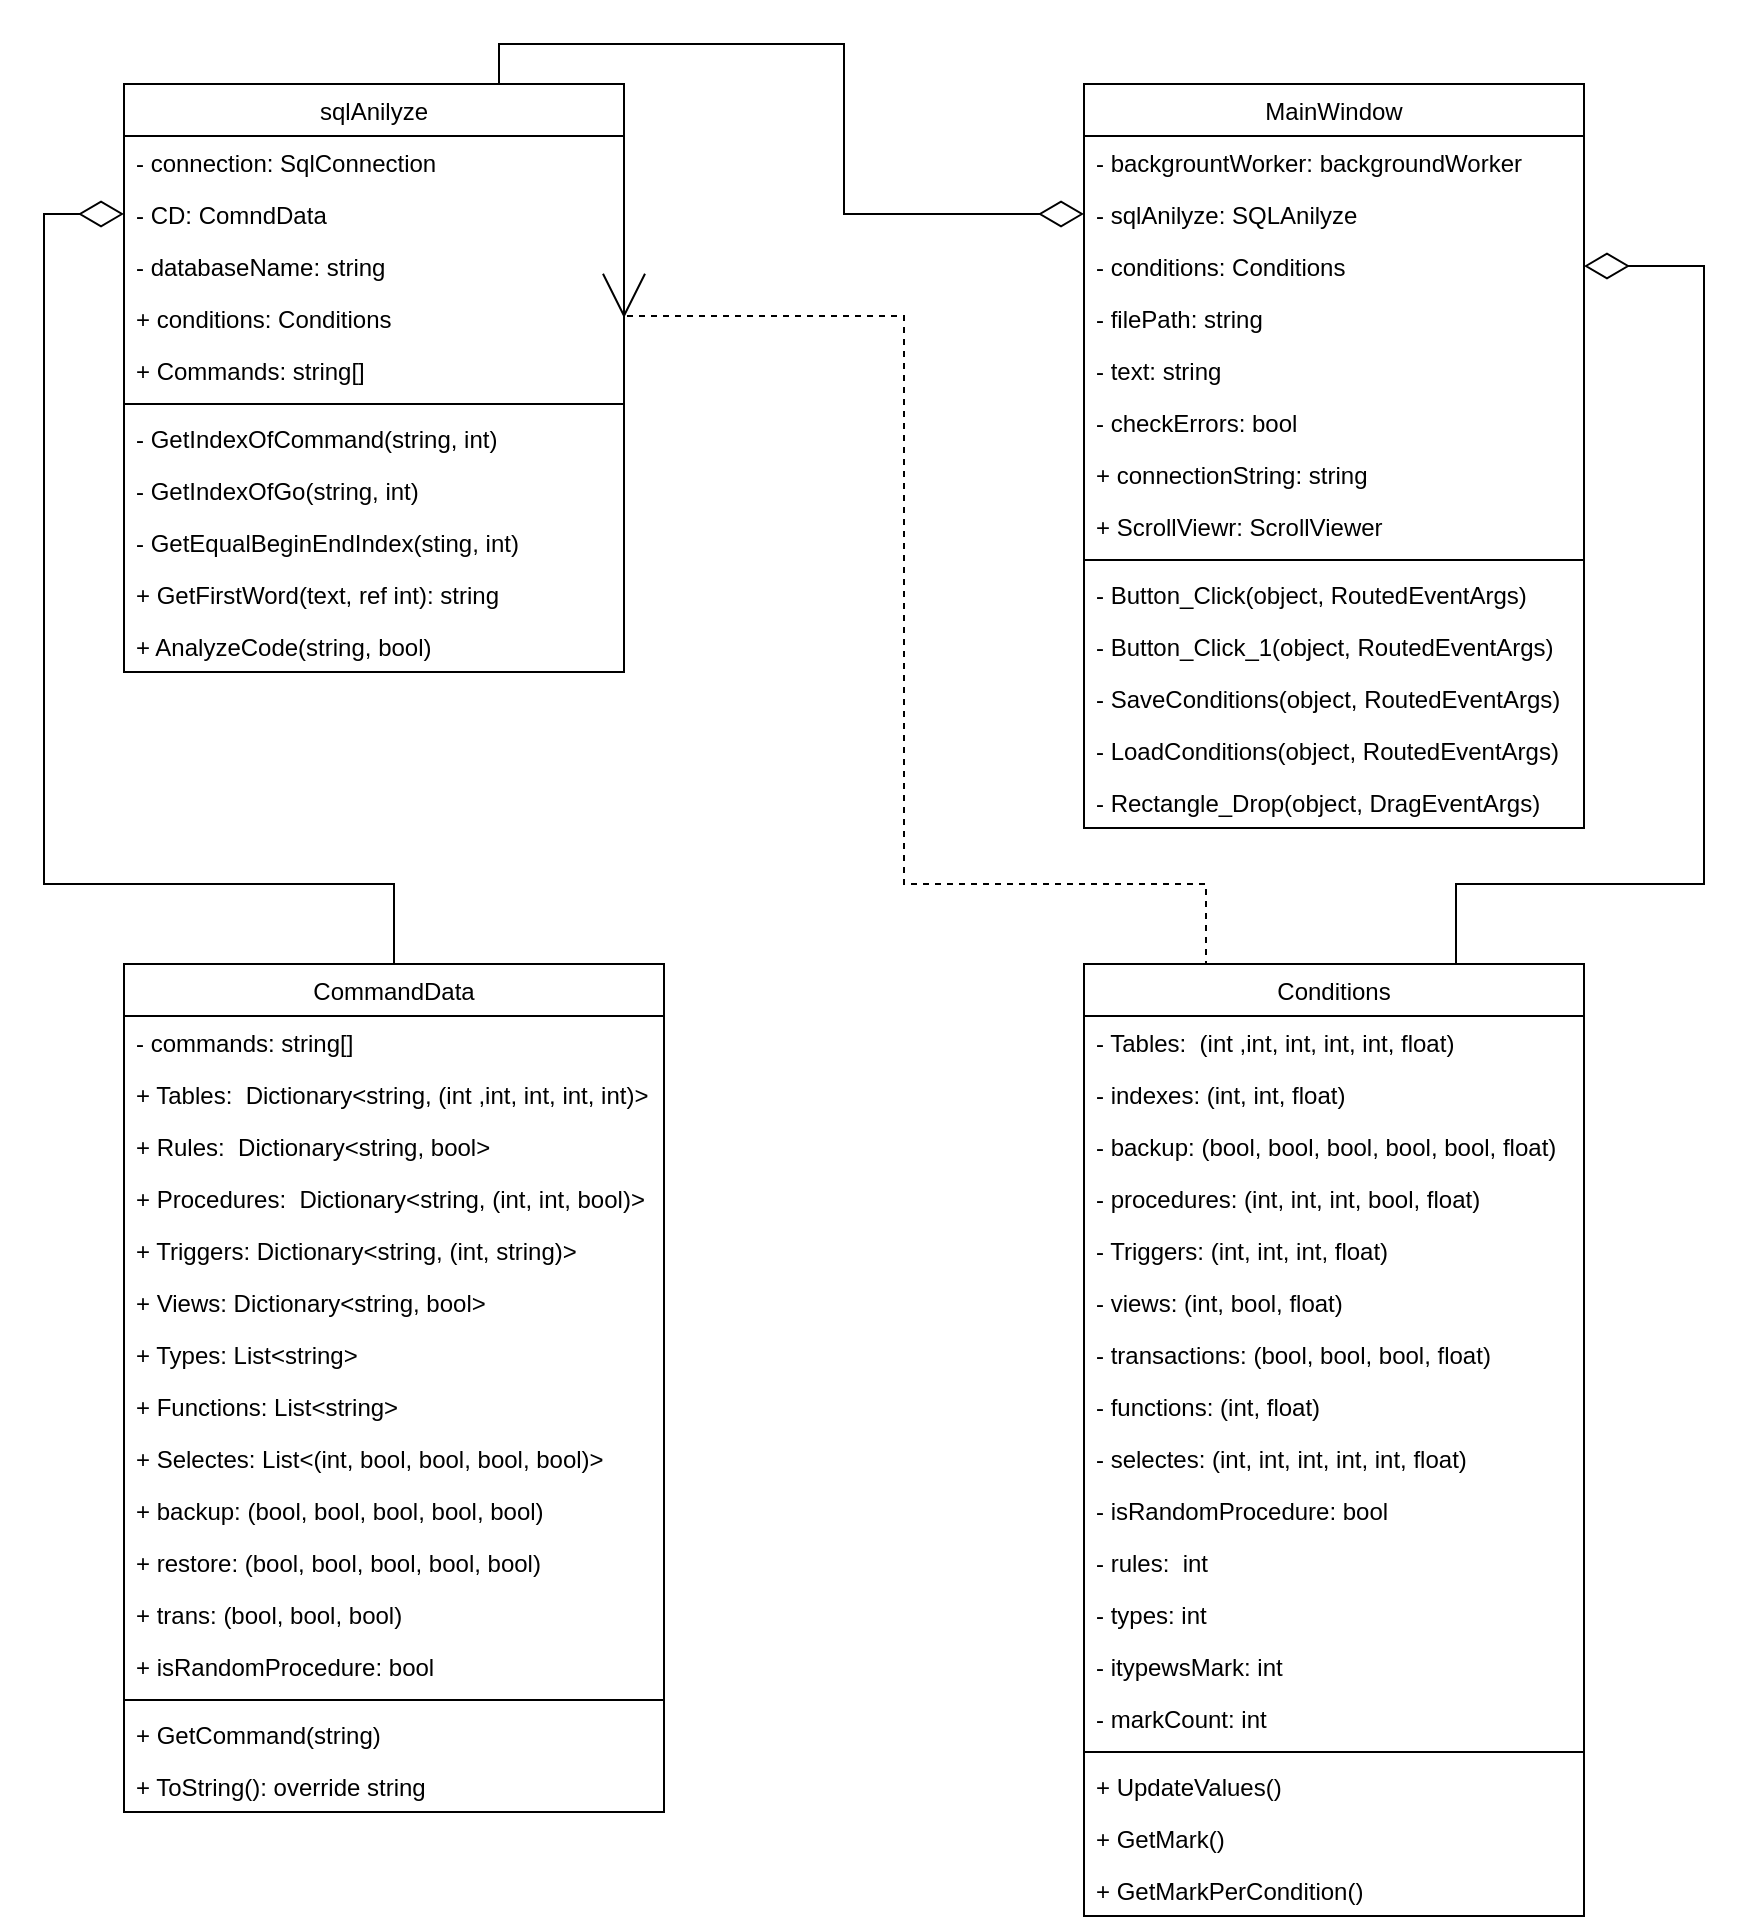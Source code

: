 <mxfile version="12.4.3" type="github" pages="1">
  <diagram id="susNYxtDKehkw5j3yX_A" name="Page-1">
    <mxGraphModel dx="2903" dy="2349" grid="1" gridSize="10" guides="1" tooltips="1" connect="1" arrows="1" fold="1" page="1" pageScale="1" pageWidth="827" pageHeight="1169" math="0" shadow="0">
      <root>
        <mxCell id="0"/>
        <mxCell id="1" parent="0"/>
        <mxCell id="s4VMrZHzIT-GwSamDNnH-1" value="MainWindow" style="swimlane;fontStyle=0;childLayout=stackLayout;horizontal=1;startSize=26;fillColor=none;horizontalStack=0;resizeParent=1;resizeParentMax=0;resizeLast=0;collapsible=1;marginBottom=0;" vertex="1" parent="1">
          <mxGeometry x="200" y="40" width="250" height="372" as="geometry"/>
        </mxCell>
        <mxCell id="s4VMrZHzIT-GwSamDNnH-3" value="- backgrountWorker: backgroundWorker" style="text;strokeColor=none;fillColor=none;align=left;verticalAlign=top;spacingLeft=4;spacingRight=4;overflow=hidden;rotatable=0;points=[[0,0.5],[1,0.5]];portConstraint=eastwest;" vertex="1" parent="s4VMrZHzIT-GwSamDNnH-1">
          <mxGeometry y="26" width="250" height="26" as="geometry"/>
        </mxCell>
        <mxCell id="s4VMrZHzIT-GwSamDNnH-9" value="- sqlAnilyze: SQLAnilyze" style="text;strokeColor=none;fillColor=none;align=left;verticalAlign=top;spacingLeft=4;spacingRight=4;overflow=hidden;rotatable=0;points=[[0,0.5],[1,0.5]];portConstraint=eastwest;" vertex="1" parent="s4VMrZHzIT-GwSamDNnH-1">
          <mxGeometry y="52" width="250" height="26" as="geometry"/>
        </mxCell>
        <mxCell id="s4VMrZHzIT-GwSamDNnH-11" value="- conditions: Conditions" style="text;strokeColor=none;fillColor=none;align=left;verticalAlign=top;spacingLeft=4;spacingRight=4;overflow=hidden;rotatable=0;points=[[0,0.5],[1,0.5]];portConstraint=eastwest;" vertex="1" parent="s4VMrZHzIT-GwSamDNnH-1">
          <mxGeometry y="78" width="250" height="26" as="geometry"/>
        </mxCell>
        <mxCell id="s4VMrZHzIT-GwSamDNnH-7" value="- filePath: string" style="text;strokeColor=none;fillColor=none;align=left;verticalAlign=top;spacingLeft=4;spacingRight=4;overflow=hidden;rotatable=0;points=[[0,0.5],[1,0.5]];portConstraint=eastwest;" vertex="1" parent="s4VMrZHzIT-GwSamDNnH-1">
          <mxGeometry y="104" width="250" height="26" as="geometry"/>
        </mxCell>
        <mxCell id="s4VMrZHzIT-GwSamDNnH-8" value="- text: string" style="text;strokeColor=none;fillColor=none;align=left;verticalAlign=top;spacingLeft=4;spacingRight=4;overflow=hidden;rotatable=0;points=[[0,0.5],[1,0.5]];portConstraint=eastwest;" vertex="1" parent="s4VMrZHzIT-GwSamDNnH-1">
          <mxGeometry y="130" width="250" height="26" as="geometry"/>
        </mxCell>
        <mxCell id="s4VMrZHzIT-GwSamDNnH-12" value="- checkErrors: bool" style="text;strokeColor=none;fillColor=none;align=left;verticalAlign=top;spacingLeft=4;spacingRight=4;overflow=hidden;rotatable=0;points=[[0,0.5],[1,0.5]];portConstraint=eastwest;" vertex="1" parent="s4VMrZHzIT-GwSamDNnH-1">
          <mxGeometry y="156" width="250" height="26" as="geometry"/>
        </mxCell>
        <mxCell id="s4VMrZHzIT-GwSamDNnH-5" value="+ connectionString: string" style="text;strokeColor=none;fillColor=none;align=left;verticalAlign=top;spacingLeft=4;spacingRight=4;overflow=hidden;rotatable=0;points=[[0,0.5],[1,0.5]];portConstraint=eastwest;" vertex="1" parent="s4VMrZHzIT-GwSamDNnH-1">
          <mxGeometry y="182" width="250" height="26" as="geometry"/>
        </mxCell>
        <mxCell id="s4VMrZHzIT-GwSamDNnH-6" value="+ ScrollViewr: ScrollViewer" style="text;strokeColor=none;fillColor=none;align=left;verticalAlign=top;spacingLeft=4;spacingRight=4;overflow=hidden;rotatable=0;points=[[0,0.5],[1,0.5]];portConstraint=eastwest;" vertex="1" parent="s4VMrZHzIT-GwSamDNnH-1">
          <mxGeometry y="208" width="250" height="26" as="geometry"/>
        </mxCell>
        <mxCell id="s4VMrZHzIT-GwSamDNnH-13" value="" style="line;strokeWidth=1;fillColor=none;align=left;verticalAlign=middle;spacingTop=-1;spacingLeft=3;spacingRight=3;rotatable=0;labelPosition=right;points=[];portConstraint=eastwest;" vertex="1" parent="s4VMrZHzIT-GwSamDNnH-1">
          <mxGeometry y="234" width="250" height="8" as="geometry"/>
        </mxCell>
        <mxCell id="s4VMrZHzIT-GwSamDNnH-14" value="- Button_Click(object, RoutedEventArgs)" style="text;strokeColor=none;fillColor=none;align=left;verticalAlign=top;spacingLeft=4;spacingRight=4;overflow=hidden;rotatable=0;points=[[0,0.5],[1,0.5]];portConstraint=eastwest;" vertex="1" parent="s4VMrZHzIT-GwSamDNnH-1">
          <mxGeometry y="242" width="250" height="26" as="geometry"/>
        </mxCell>
        <mxCell id="s4VMrZHzIT-GwSamDNnH-15" value="- Button_Click_1(object, RoutedEventArgs)" style="text;strokeColor=none;fillColor=none;align=left;verticalAlign=top;spacingLeft=4;spacingRight=4;overflow=hidden;rotatable=0;points=[[0,0.5],[1,0.5]];portConstraint=eastwest;" vertex="1" parent="s4VMrZHzIT-GwSamDNnH-1">
          <mxGeometry y="268" width="250" height="26" as="geometry"/>
        </mxCell>
        <mxCell id="s4VMrZHzIT-GwSamDNnH-16" value="- SaveConditions(object, RoutedEventArgs)" style="text;strokeColor=none;fillColor=none;align=left;verticalAlign=top;spacingLeft=4;spacingRight=4;overflow=hidden;rotatable=0;points=[[0,0.5],[1,0.5]];portConstraint=eastwest;" vertex="1" parent="s4VMrZHzIT-GwSamDNnH-1">
          <mxGeometry y="294" width="250" height="26" as="geometry"/>
        </mxCell>
        <mxCell id="s4VMrZHzIT-GwSamDNnH-17" value="- LoadConditions(object, RoutedEventArgs)" style="text;strokeColor=none;fillColor=none;align=left;verticalAlign=top;spacingLeft=4;spacingRight=4;overflow=hidden;rotatable=0;points=[[0,0.5],[1,0.5]];portConstraint=eastwest;" vertex="1" parent="s4VMrZHzIT-GwSamDNnH-1">
          <mxGeometry y="320" width="250" height="26" as="geometry"/>
        </mxCell>
        <mxCell id="s4VMrZHzIT-GwSamDNnH-18" value="- Rectangle_Drop(object, DragEventArgs)" style="text;strokeColor=none;fillColor=none;align=left;verticalAlign=top;spacingLeft=4;spacingRight=4;overflow=hidden;rotatable=0;points=[[0,0.5],[1,0.5]];portConstraint=eastwest;" vertex="1" parent="s4VMrZHzIT-GwSamDNnH-1">
          <mxGeometry y="346" width="250" height="26" as="geometry"/>
        </mxCell>
        <mxCell id="s4VMrZHzIT-GwSamDNnH-114" style="edgeStyle=orthogonalEdgeStyle;rounded=0;orthogonalLoop=1;jettySize=auto;html=1;exitX=0.75;exitY=0;exitDx=0;exitDy=0;entryX=0;entryY=0.5;entryDx=0;entryDy=0;endArrow=diamondThin;endFill=0;endSize=20;" edge="1" parent="1" source="s4VMrZHzIT-GwSamDNnH-19" target="s4VMrZHzIT-GwSamDNnH-9">
          <mxGeometry relative="1" as="geometry"/>
        </mxCell>
        <mxCell id="s4VMrZHzIT-GwSamDNnH-19" value="sqlAnilyze" style="swimlane;fontStyle=0;childLayout=stackLayout;horizontal=1;startSize=26;fillColor=none;horizontalStack=0;resizeParent=1;resizeParentMax=0;resizeLast=0;collapsible=1;marginBottom=0;" vertex="1" parent="1">
          <mxGeometry x="-280" y="40" width="250" height="294" as="geometry"/>
        </mxCell>
        <mxCell id="s4VMrZHzIT-GwSamDNnH-20" value="- connection: SqlConnection" style="text;strokeColor=none;fillColor=none;align=left;verticalAlign=top;spacingLeft=4;spacingRight=4;overflow=hidden;rotatable=0;points=[[0,0.5],[1,0.5]];portConstraint=eastwest;" vertex="1" parent="s4VMrZHzIT-GwSamDNnH-19">
          <mxGeometry y="26" width="250" height="26" as="geometry"/>
        </mxCell>
        <mxCell id="s4VMrZHzIT-GwSamDNnH-35" value="- CD: ComndData" style="text;strokeColor=none;fillColor=none;align=left;verticalAlign=top;spacingLeft=4;spacingRight=4;overflow=hidden;rotatable=0;points=[[0,0.5],[1,0.5]];portConstraint=eastwest;" vertex="1" parent="s4VMrZHzIT-GwSamDNnH-19">
          <mxGeometry y="52" width="250" height="26" as="geometry"/>
        </mxCell>
        <mxCell id="s4VMrZHzIT-GwSamDNnH-34" value="- databaseName: string" style="text;strokeColor=none;fillColor=none;align=left;verticalAlign=top;spacingLeft=4;spacingRight=4;overflow=hidden;rotatable=0;points=[[0,0.5],[1,0.5]];portConstraint=eastwest;" vertex="1" parent="s4VMrZHzIT-GwSamDNnH-19">
          <mxGeometry y="78" width="250" height="26" as="geometry"/>
        </mxCell>
        <mxCell id="s4VMrZHzIT-GwSamDNnH-36" value="+ conditions: Conditions" style="text;strokeColor=none;fillColor=none;align=left;verticalAlign=top;spacingLeft=4;spacingRight=4;overflow=hidden;rotatable=0;points=[[0,0.5],[1,0.5]];portConstraint=eastwest;" vertex="1" parent="s4VMrZHzIT-GwSamDNnH-19">
          <mxGeometry y="104" width="250" height="26" as="geometry"/>
        </mxCell>
        <mxCell id="s4VMrZHzIT-GwSamDNnH-37" value="+ Commands: string[]" style="text;strokeColor=none;fillColor=none;align=left;verticalAlign=top;spacingLeft=4;spacingRight=4;overflow=hidden;rotatable=0;points=[[0,0.5],[1,0.5]];portConstraint=eastwest;" vertex="1" parent="s4VMrZHzIT-GwSamDNnH-19">
          <mxGeometry y="130" width="250" height="26" as="geometry"/>
        </mxCell>
        <mxCell id="s4VMrZHzIT-GwSamDNnH-28" value="" style="line;strokeWidth=1;fillColor=none;align=left;verticalAlign=middle;spacingTop=-1;spacingLeft=3;spacingRight=3;rotatable=0;labelPosition=right;points=[];portConstraint=eastwest;" vertex="1" parent="s4VMrZHzIT-GwSamDNnH-19">
          <mxGeometry y="156" width="250" height="8" as="geometry"/>
        </mxCell>
        <mxCell id="s4VMrZHzIT-GwSamDNnH-40" value="- GetIndexOfCommand(string, int)" style="text;strokeColor=none;fillColor=none;align=left;verticalAlign=top;spacingLeft=4;spacingRight=4;overflow=hidden;rotatable=0;points=[[0,0.5],[1,0.5]];portConstraint=eastwest;" vertex="1" parent="s4VMrZHzIT-GwSamDNnH-19">
          <mxGeometry y="164" width="250" height="26" as="geometry"/>
        </mxCell>
        <mxCell id="s4VMrZHzIT-GwSamDNnH-41" value="- GetIndexOfGo(string, int)" style="text;strokeColor=none;fillColor=none;align=left;verticalAlign=top;spacingLeft=4;spacingRight=4;overflow=hidden;rotatable=0;points=[[0,0.5],[1,0.5]];portConstraint=eastwest;" vertex="1" parent="s4VMrZHzIT-GwSamDNnH-19">
          <mxGeometry y="190" width="250" height="26" as="geometry"/>
        </mxCell>
        <mxCell id="s4VMrZHzIT-GwSamDNnH-42" value="- GetEqualBeginEndIndex(sting, int)" style="text;strokeColor=none;fillColor=none;align=left;verticalAlign=top;spacingLeft=4;spacingRight=4;overflow=hidden;rotatable=0;points=[[0,0.5],[1,0.5]];portConstraint=eastwest;" vertex="1" parent="s4VMrZHzIT-GwSamDNnH-19">
          <mxGeometry y="216" width="250" height="26" as="geometry"/>
        </mxCell>
        <mxCell id="s4VMrZHzIT-GwSamDNnH-39" value="+ GetFirstWord(text, ref int): string" style="text;strokeColor=none;fillColor=none;align=left;verticalAlign=top;spacingLeft=4;spacingRight=4;overflow=hidden;rotatable=0;points=[[0,0.5],[1,0.5]];portConstraint=eastwest;" vertex="1" parent="s4VMrZHzIT-GwSamDNnH-19">
          <mxGeometry y="242" width="250" height="26" as="geometry"/>
        </mxCell>
        <mxCell id="s4VMrZHzIT-GwSamDNnH-38" value="+ AnalyzeCode(string, bool)" style="text;strokeColor=none;fillColor=none;align=left;verticalAlign=top;spacingLeft=4;spacingRight=4;overflow=hidden;rotatable=0;points=[[0,0.5],[1,0.5]];portConstraint=eastwest;" vertex="1" parent="s4VMrZHzIT-GwSamDNnH-19">
          <mxGeometry y="268" width="250" height="26" as="geometry"/>
        </mxCell>
        <mxCell id="s4VMrZHzIT-GwSamDNnH-113" style="edgeStyle=orthogonalEdgeStyle;rounded=0;orthogonalLoop=1;jettySize=auto;html=1;exitX=0.5;exitY=0;exitDx=0;exitDy=0;entryX=0;entryY=0.5;entryDx=0;entryDy=0;endArrow=diamondThin;endFill=0;endSize=20;" edge="1" parent="1" source="s4VMrZHzIT-GwSamDNnH-43" target="s4VMrZHzIT-GwSamDNnH-35">
          <mxGeometry relative="1" as="geometry">
            <mxPoint x="-380" y="49.333" as="targetPoint"/>
            <Array as="points">
              <mxPoint x="-145" y="440"/>
              <mxPoint x="-320" y="440"/>
              <mxPoint x="-320" y="105"/>
            </Array>
          </mxGeometry>
        </mxCell>
        <mxCell id="s4VMrZHzIT-GwSamDNnH-43" value="CommandData" style="swimlane;fontStyle=0;childLayout=stackLayout;horizontal=1;startSize=26;fillColor=none;horizontalStack=0;resizeParent=1;resizeParentMax=0;resizeLast=0;collapsible=1;marginBottom=0;" vertex="1" parent="1">
          <mxGeometry x="-280" y="480" width="270" height="424" as="geometry"/>
        </mxCell>
        <mxCell id="s4VMrZHzIT-GwSamDNnH-44" value="- commands: string[]" style="text;strokeColor=none;fillColor=none;align=left;verticalAlign=top;spacingLeft=4;spacingRight=4;overflow=hidden;rotatable=0;points=[[0,0.5],[1,0.5]];portConstraint=eastwest;" vertex="1" parent="s4VMrZHzIT-GwSamDNnH-43">
          <mxGeometry y="26" width="270" height="26" as="geometry"/>
        </mxCell>
        <mxCell id="s4VMrZHzIT-GwSamDNnH-55" value="+ Tables:  Dictionary&lt;string, (int ,int, int, int, int)&gt;" style="text;strokeColor=none;fillColor=none;align=left;verticalAlign=top;spacingLeft=4;spacingRight=4;overflow=hidden;rotatable=0;points=[[0,0.5],[1,0.5]];portConstraint=eastwest;" vertex="1" parent="s4VMrZHzIT-GwSamDNnH-43">
          <mxGeometry y="52" width="270" height="26" as="geometry"/>
        </mxCell>
        <mxCell id="s4VMrZHzIT-GwSamDNnH-56" value="+ Rules:  Dictionary&lt;string, bool&gt;" style="text;strokeColor=none;fillColor=none;align=left;verticalAlign=top;spacingLeft=4;spacingRight=4;overflow=hidden;rotatable=0;points=[[0,0.5],[1,0.5]];portConstraint=eastwest;" vertex="1" parent="s4VMrZHzIT-GwSamDNnH-43">
          <mxGeometry y="78" width="270" height="26" as="geometry"/>
        </mxCell>
        <mxCell id="s4VMrZHzIT-GwSamDNnH-57" value="+ Procedures:  Dictionary&lt;string, (int, int, bool)&gt;" style="text;strokeColor=none;fillColor=none;align=left;verticalAlign=top;spacingLeft=4;spacingRight=4;overflow=hidden;rotatable=0;points=[[0,0.5],[1,0.5]];portConstraint=eastwest;" vertex="1" parent="s4VMrZHzIT-GwSamDNnH-43">
          <mxGeometry y="104" width="270" height="26" as="geometry"/>
        </mxCell>
        <mxCell id="s4VMrZHzIT-GwSamDNnH-58" value="+ Triggers: Dictionary&lt;string, (int, string)&gt;" style="text;strokeColor=none;fillColor=none;align=left;verticalAlign=top;spacingLeft=4;spacingRight=4;overflow=hidden;rotatable=0;points=[[0,0.5],[1,0.5]];portConstraint=eastwest;" vertex="1" parent="s4VMrZHzIT-GwSamDNnH-43">
          <mxGeometry y="130" width="270" height="26" as="geometry"/>
        </mxCell>
        <mxCell id="s4VMrZHzIT-GwSamDNnH-59" value="+ Views: Dictionary&lt;string, bool&gt;" style="text;strokeColor=none;fillColor=none;align=left;verticalAlign=top;spacingLeft=4;spacingRight=4;overflow=hidden;rotatable=0;points=[[0,0.5],[1,0.5]];portConstraint=eastwest;" vertex="1" parent="s4VMrZHzIT-GwSamDNnH-43">
          <mxGeometry y="156" width="270" height="26" as="geometry"/>
        </mxCell>
        <mxCell id="s4VMrZHzIT-GwSamDNnH-60" value="+ Types: List&lt;string&gt;" style="text;strokeColor=none;fillColor=none;align=left;verticalAlign=top;spacingLeft=4;spacingRight=4;overflow=hidden;rotatable=0;points=[[0,0.5],[1,0.5]];portConstraint=eastwest;" vertex="1" parent="s4VMrZHzIT-GwSamDNnH-43">
          <mxGeometry y="182" width="270" height="26" as="geometry"/>
        </mxCell>
        <mxCell id="s4VMrZHzIT-GwSamDNnH-61" value="+ Functions: List&lt;string&gt;" style="text;strokeColor=none;fillColor=none;align=left;verticalAlign=top;spacingLeft=4;spacingRight=4;overflow=hidden;rotatable=0;points=[[0,0.5],[1,0.5]];portConstraint=eastwest;" vertex="1" parent="s4VMrZHzIT-GwSamDNnH-43">
          <mxGeometry y="208" width="270" height="26" as="geometry"/>
        </mxCell>
        <mxCell id="s4VMrZHzIT-GwSamDNnH-62" value="+ Selectes: List&lt;(int, bool, bool, bool, bool)&gt;" style="text;strokeColor=none;fillColor=none;align=left;verticalAlign=top;spacingLeft=4;spacingRight=4;overflow=hidden;rotatable=0;points=[[0,0.5],[1,0.5]];portConstraint=eastwest;" vertex="1" parent="s4VMrZHzIT-GwSamDNnH-43">
          <mxGeometry y="234" width="270" height="26" as="geometry"/>
        </mxCell>
        <mxCell id="s4VMrZHzIT-GwSamDNnH-63" value="+ backup: (bool, bool, bool, bool, bool)" style="text;strokeColor=none;fillColor=none;align=left;verticalAlign=top;spacingLeft=4;spacingRight=4;overflow=hidden;rotatable=0;points=[[0,0.5],[1,0.5]];portConstraint=eastwest;" vertex="1" parent="s4VMrZHzIT-GwSamDNnH-43">
          <mxGeometry y="260" width="270" height="26" as="geometry"/>
        </mxCell>
        <mxCell id="s4VMrZHzIT-GwSamDNnH-64" value="+ restore: (bool, bool, bool, bool, bool)" style="text;strokeColor=none;fillColor=none;align=left;verticalAlign=top;spacingLeft=4;spacingRight=4;overflow=hidden;rotatable=0;points=[[0,0.5],[1,0.5]];portConstraint=eastwest;" vertex="1" parent="s4VMrZHzIT-GwSamDNnH-43">
          <mxGeometry y="286" width="270" height="26" as="geometry"/>
        </mxCell>
        <mxCell id="s4VMrZHzIT-GwSamDNnH-65" value="+ trans: (bool, bool, bool)" style="text;strokeColor=none;fillColor=none;align=left;verticalAlign=top;spacingLeft=4;spacingRight=4;overflow=hidden;rotatable=0;points=[[0,0.5],[1,0.5]];portConstraint=eastwest;" vertex="1" parent="s4VMrZHzIT-GwSamDNnH-43">
          <mxGeometry y="312" width="270" height="26" as="geometry"/>
        </mxCell>
        <mxCell id="s4VMrZHzIT-GwSamDNnH-66" value="+ isRandomProcedure: bool" style="text;strokeColor=none;fillColor=none;align=left;verticalAlign=top;spacingLeft=4;spacingRight=4;overflow=hidden;rotatable=0;points=[[0,0.5],[1,0.5]];portConstraint=eastwest;" vertex="1" parent="s4VMrZHzIT-GwSamDNnH-43">
          <mxGeometry y="338" width="270" height="26" as="geometry"/>
        </mxCell>
        <mxCell id="s4VMrZHzIT-GwSamDNnH-49" value="" style="line;strokeWidth=1;fillColor=none;align=left;verticalAlign=middle;spacingTop=-1;spacingLeft=3;spacingRight=3;rotatable=0;labelPosition=right;points=[];portConstraint=eastwest;" vertex="1" parent="s4VMrZHzIT-GwSamDNnH-43">
          <mxGeometry y="364" width="270" height="8" as="geometry"/>
        </mxCell>
        <mxCell id="s4VMrZHzIT-GwSamDNnH-67" value="+ GetCommand(string)" style="text;strokeColor=none;fillColor=none;align=left;verticalAlign=top;spacingLeft=4;spacingRight=4;overflow=hidden;rotatable=0;points=[[0,0.5],[1,0.5]];portConstraint=eastwest;" vertex="1" parent="s4VMrZHzIT-GwSamDNnH-43">
          <mxGeometry y="372" width="270" height="26" as="geometry"/>
        </mxCell>
        <mxCell id="s4VMrZHzIT-GwSamDNnH-69" value="+ ToString(): override string" style="text;strokeColor=none;fillColor=none;align=left;verticalAlign=top;spacingLeft=4;spacingRight=4;overflow=hidden;rotatable=0;points=[[0,0.5],[1,0.5]];portConstraint=eastwest;" vertex="1" parent="s4VMrZHzIT-GwSamDNnH-43">
          <mxGeometry y="398" width="270" height="26" as="geometry"/>
        </mxCell>
        <mxCell id="s4VMrZHzIT-GwSamDNnH-111" style="edgeStyle=orthogonalEdgeStyle;rounded=0;orthogonalLoop=1;jettySize=auto;html=1;exitX=0.75;exitY=0;exitDx=0;exitDy=0;entryX=1;entryY=0.5;entryDx=0;entryDy=0;endArrow=diamondThin;endFill=0;endSize=20;" edge="1" parent="1" source="s4VMrZHzIT-GwSamDNnH-87" target="s4VMrZHzIT-GwSamDNnH-11">
          <mxGeometry relative="1" as="geometry">
            <Array as="points">
              <mxPoint x="386" y="480"/>
              <mxPoint x="386" y="440"/>
              <mxPoint x="510" y="440"/>
              <mxPoint x="510" y="131"/>
            </Array>
          </mxGeometry>
        </mxCell>
        <mxCell id="s4VMrZHzIT-GwSamDNnH-112" style="edgeStyle=orthogonalEdgeStyle;rounded=0;orthogonalLoop=1;jettySize=auto;html=1;exitX=0.25;exitY=0;exitDx=0;exitDy=0;entryX=1;entryY=0.5;entryDx=0;entryDy=0;endSize=20;endArrow=open;endFill=0;dashed=1;" edge="1" parent="1" source="s4VMrZHzIT-GwSamDNnH-87" target="s4VMrZHzIT-GwSamDNnH-36">
          <mxGeometry relative="1" as="geometry">
            <Array as="points">
              <mxPoint x="261" y="480"/>
              <mxPoint x="261" y="440"/>
              <mxPoint x="110" y="440"/>
              <mxPoint x="110" y="156"/>
            </Array>
          </mxGeometry>
        </mxCell>
        <mxCell id="s4VMrZHzIT-GwSamDNnH-87" value="Conditions" style="swimlane;fontStyle=0;childLayout=stackLayout;horizontal=1;startSize=26;fillColor=none;horizontalStack=0;resizeParent=1;resizeParentMax=0;resizeLast=0;collapsible=1;marginBottom=0;" vertex="1" parent="1">
          <mxGeometry x="200" y="480" width="250" height="476" as="geometry"/>
        </mxCell>
        <mxCell id="s4VMrZHzIT-GwSamDNnH-89" value="- Tables:  (int ,int, int, int, int, float)" style="text;strokeColor=none;fillColor=none;align=left;verticalAlign=top;spacingLeft=4;spacingRight=4;overflow=hidden;rotatable=0;points=[[0,0.5],[1,0.5]];portConstraint=eastwest;" vertex="1" parent="s4VMrZHzIT-GwSamDNnH-87">
          <mxGeometry y="26" width="250" height="26" as="geometry"/>
        </mxCell>
        <mxCell id="s4VMrZHzIT-GwSamDNnH-91" value="- indexes: (int, int, float)" style="text;strokeColor=none;fillColor=none;align=left;verticalAlign=top;spacingLeft=4;spacingRight=4;overflow=hidden;rotatable=0;points=[[0,0.5],[1,0.5]];portConstraint=eastwest;" vertex="1" parent="s4VMrZHzIT-GwSamDNnH-87">
          <mxGeometry y="52" width="250" height="26" as="geometry"/>
        </mxCell>
        <mxCell id="s4VMrZHzIT-GwSamDNnH-97" value="- backup: (bool, bool, bool, bool, bool, float)" style="text;strokeColor=none;fillColor=none;align=left;verticalAlign=top;spacingLeft=4;spacingRight=4;overflow=hidden;rotatable=0;points=[[0,0.5],[1,0.5]];portConstraint=eastwest;" vertex="1" parent="s4VMrZHzIT-GwSamDNnH-87">
          <mxGeometry y="78" width="250" height="26" as="geometry"/>
        </mxCell>
        <mxCell id="s4VMrZHzIT-GwSamDNnH-104" value="- procedures: (int, int, int, bool, float)" style="text;strokeColor=none;fillColor=none;align=left;verticalAlign=top;spacingLeft=4;spacingRight=4;overflow=hidden;rotatable=0;points=[[0,0.5],[1,0.5]];portConstraint=eastwest;" vertex="1" parent="s4VMrZHzIT-GwSamDNnH-87">
          <mxGeometry y="104" width="250" height="26" as="geometry"/>
        </mxCell>
        <mxCell id="s4VMrZHzIT-GwSamDNnH-92" value="- Triggers: (int, int, int, float)" style="text;strokeColor=none;fillColor=none;align=left;verticalAlign=top;spacingLeft=4;spacingRight=4;overflow=hidden;rotatable=0;points=[[0,0.5],[1,0.5]];portConstraint=eastwest;" vertex="1" parent="s4VMrZHzIT-GwSamDNnH-87">
          <mxGeometry y="130" width="250" height="26" as="geometry"/>
        </mxCell>
        <mxCell id="s4VMrZHzIT-GwSamDNnH-93" value="- views: (int, bool, float)" style="text;strokeColor=none;fillColor=none;align=left;verticalAlign=top;spacingLeft=4;spacingRight=4;overflow=hidden;rotatable=0;points=[[0,0.5],[1,0.5]];portConstraint=eastwest;" vertex="1" parent="s4VMrZHzIT-GwSamDNnH-87">
          <mxGeometry y="156" width="250" height="26" as="geometry"/>
        </mxCell>
        <mxCell id="s4VMrZHzIT-GwSamDNnH-94" value="- transactions: (bool, bool, bool, float)" style="text;strokeColor=none;fillColor=none;align=left;verticalAlign=top;spacingLeft=4;spacingRight=4;overflow=hidden;rotatable=0;points=[[0,0.5],[1,0.5]];portConstraint=eastwest;" vertex="1" parent="s4VMrZHzIT-GwSamDNnH-87">
          <mxGeometry y="182" width="250" height="26" as="geometry"/>
        </mxCell>
        <mxCell id="s4VMrZHzIT-GwSamDNnH-95" value="- functions: (int, float)" style="text;strokeColor=none;fillColor=none;align=left;verticalAlign=top;spacingLeft=4;spacingRight=4;overflow=hidden;rotatable=0;points=[[0,0.5],[1,0.5]];portConstraint=eastwest;" vertex="1" parent="s4VMrZHzIT-GwSamDNnH-87">
          <mxGeometry y="208" width="250" height="26" as="geometry"/>
        </mxCell>
        <mxCell id="s4VMrZHzIT-GwSamDNnH-96" value="- selectes: (int, int, int, int, int, float)" style="text;strokeColor=none;fillColor=none;align=left;verticalAlign=top;spacingLeft=4;spacingRight=4;overflow=hidden;rotatable=0;points=[[0,0.5],[1,0.5]];portConstraint=eastwest;" vertex="1" parent="s4VMrZHzIT-GwSamDNnH-87">
          <mxGeometry y="234" width="250" height="26" as="geometry"/>
        </mxCell>
        <mxCell id="s4VMrZHzIT-GwSamDNnH-90" value="- isRandomProcedure: bool" style="text;strokeColor=none;fillColor=none;align=left;verticalAlign=top;spacingLeft=4;spacingRight=4;overflow=hidden;rotatable=0;points=[[0,0.5],[1,0.5]];portConstraint=eastwest;" vertex="1" parent="s4VMrZHzIT-GwSamDNnH-87">
          <mxGeometry y="260" width="250" height="26" as="geometry"/>
        </mxCell>
        <mxCell id="s4VMrZHzIT-GwSamDNnH-106" value="- rules:  int" style="text;strokeColor=none;fillColor=none;align=left;verticalAlign=top;spacingLeft=4;spacingRight=4;overflow=hidden;rotatable=0;points=[[0,0.5],[1,0.5]];portConstraint=eastwest;" vertex="1" parent="s4VMrZHzIT-GwSamDNnH-87">
          <mxGeometry y="286" width="250" height="26" as="geometry"/>
        </mxCell>
        <mxCell id="s4VMrZHzIT-GwSamDNnH-107" value="- types: int" style="text;strokeColor=none;fillColor=none;align=left;verticalAlign=top;spacingLeft=4;spacingRight=4;overflow=hidden;rotatable=0;points=[[0,0.5],[1,0.5]];portConstraint=eastwest;" vertex="1" parent="s4VMrZHzIT-GwSamDNnH-87">
          <mxGeometry y="312" width="250" height="26" as="geometry"/>
        </mxCell>
        <mxCell id="s4VMrZHzIT-GwSamDNnH-108" value="- itypewsMark: int" style="text;strokeColor=none;fillColor=none;align=left;verticalAlign=top;spacingLeft=4;spacingRight=4;overflow=hidden;rotatable=0;points=[[0,0.5],[1,0.5]];portConstraint=eastwest;" vertex="1" parent="s4VMrZHzIT-GwSamDNnH-87">
          <mxGeometry y="338" width="250" height="26" as="geometry"/>
        </mxCell>
        <mxCell id="s4VMrZHzIT-GwSamDNnH-109" value="- markCount: int" style="text;strokeColor=none;fillColor=none;align=left;verticalAlign=top;spacingLeft=4;spacingRight=4;overflow=hidden;rotatable=0;points=[[0,0.5],[1,0.5]];portConstraint=eastwest;" vertex="1" parent="s4VMrZHzIT-GwSamDNnH-87">
          <mxGeometry y="364" width="250" height="26" as="geometry"/>
        </mxCell>
        <mxCell id="s4VMrZHzIT-GwSamDNnH-101" value="" style="line;strokeWidth=1;fillColor=none;align=left;verticalAlign=middle;spacingTop=-1;spacingLeft=3;spacingRight=3;rotatable=0;labelPosition=right;points=[];portConstraint=eastwest;" vertex="1" parent="s4VMrZHzIT-GwSamDNnH-87">
          <mxGeometry y="390" width="250" height="8" as="geometry"/>
        </mxCell>
        <mxCell id="s4VMrZHzIT-GwSamDNnH-102" value="+ UpdateValues()" style="text;strokeColor=none;fillColor=none;align=left;verticalAlign=top;spacingLeft=4;spacingRight=4;overflow=hidden;rotatable=0;points=[[0,0.5],[1,0.5]];portConstraint=eastwest;" vertex="1" parent="s4VMrZHzIT-GwSamDNnH-87">
          <mxGeometry y="398" width="250" height="26" as="geometry"/>
        </mxCell>
        <mxCell id="s4VMrZHzIT-GwSamDNnH-103" value="+ GetMark()" style="text;strokeColor=none;fillColor=none;align=left;verticalAlign=top;spacingLeft=4;spacingRight=4;overflow=hidden;rotatable=0;points=[[0,0.5],[1,0.5]];portConstraint=eastwest;" vertex="1" parent="s4VMrZHzIT-GwSamDNnH-87">
          <mxGeometry y="424" width="250" height="26" as="geometry"/>
        </mxCell>
        <mxCell id="s4VMrZHzIT-GwSamDNnH-110" value="+ GetMarkPerCondition()" style="text;strokeColor=none;fillColor=none;align=left;verticalAlign=top;spacingLeft=4;spacingRight=4;overflow=hidden;rotatable=0;points=[[0,0.5],[1,0.5]];portConstraint=eastwest;" vertex="1" parent="s4VMrZHzIT-GwSamDNnH-87">
          <mxGeometry y="450" width="250" height="26" as="geometry"/>
        </mxCell>
      </root>
    </mxGraphModel>
  </diagram>
</mxfile>
